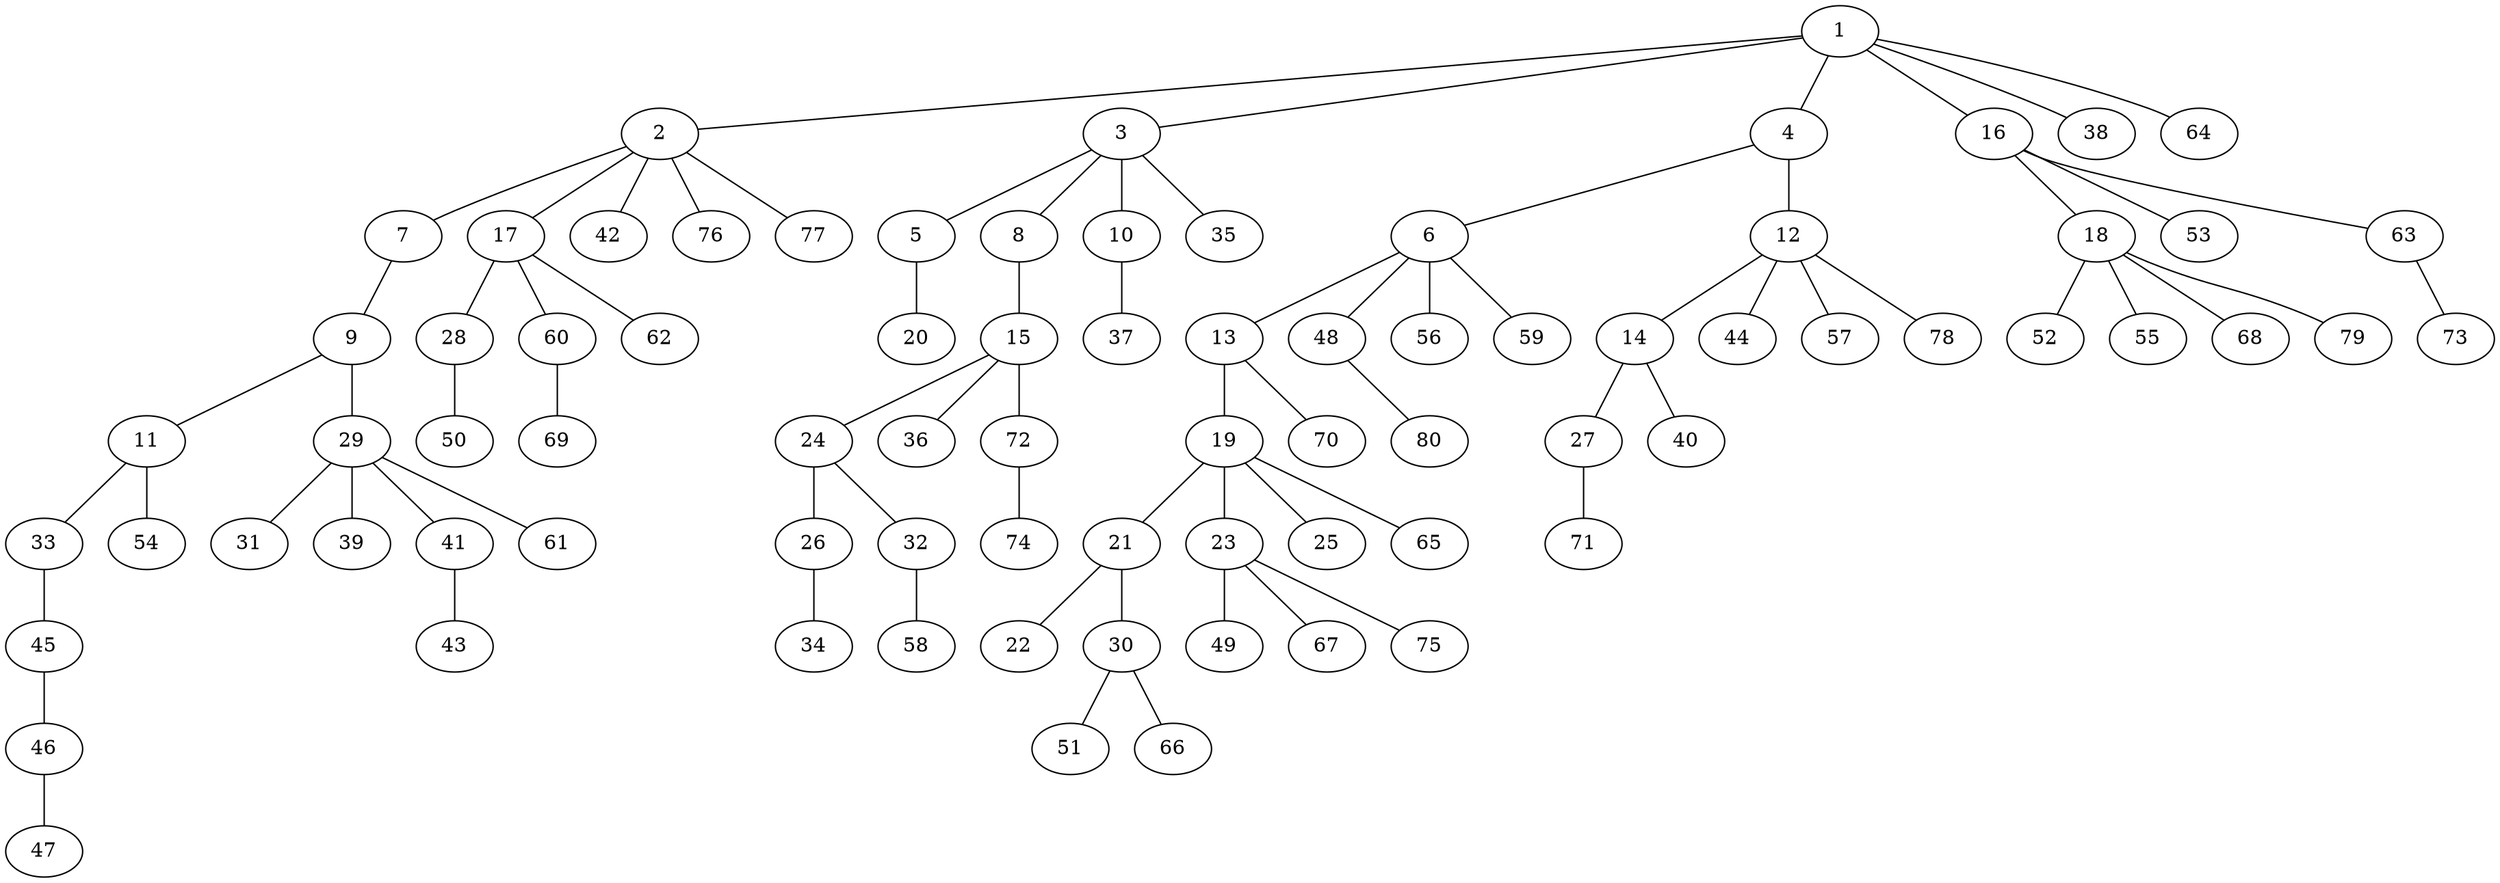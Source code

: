 graph graphname {1--2
1--3
1--4
1--16
1--38
1--64
2--7
2--17
2--42
2--76
2--77
3--5
3--8
3--10
3--35
4--6
4--12
5--20
6--13
6--48
6--56
6--59
7--9
8--15
9--11
9--29
10--37
11--33
11--54
12--14
12--44
12--57
12--78
13--19
13--70
14--27
14--40
15--24
15--36
15--72
16--18
16--53
16--63
17--28
17--60
17--62
18--52
18--55
18--68
18--79
19--21
19--23
19--25
19--65
21--22
21--30
23--49
23--67
23--75
24--26
24--32
26--34
27--71
28--50
29--31
29--39
29--41
29--61
30--51
30--66
32--58
33--45
41--43
45--46
46--47
48--80
60--69
63--73
72--74
}